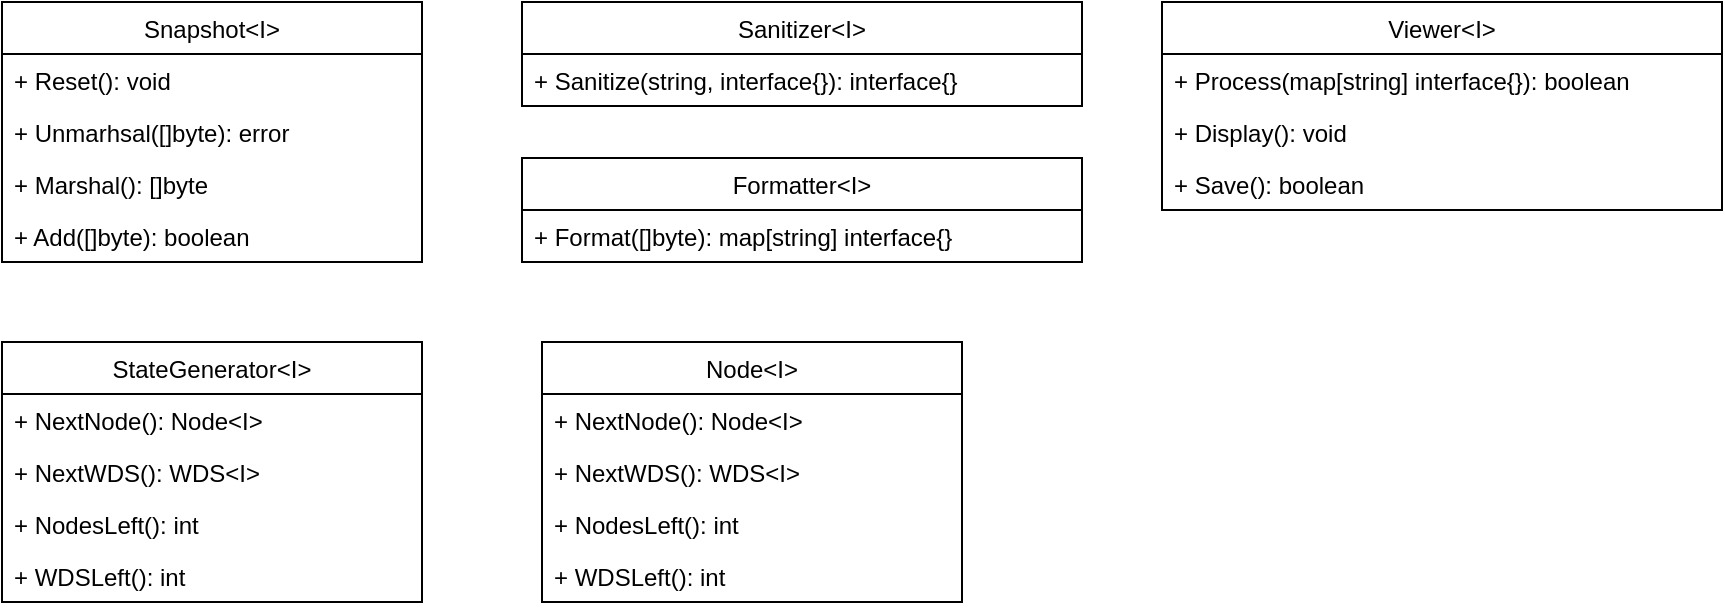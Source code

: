 <mxfile version="12.8.8" type="github">
  <diagram name="Page-1" id="9f46799a-70d6-7492-0946-bef42562c5a5">
    <mxGraphModel dx="1422" dy="771" grid="1" gridSize="10" guides="1" tooltips="1" connect="1" arrows="1" fold="1" page="1" pageScale="1" pageWidth="1100" pageHeight="850" background="#ffffff" math="0" shadow="0">
      <root>
        <mxCell id="0" />
        <mxCell id="1" parent="0" />
        <mxCell id="2IR7Bkg2tbde0Om3c2JG-1" value="Snapshot&lt;I&gt;" style="swimlane;fontStyle=0;childLayout=stackLayout;horizontal=1;startSize=26;fillColor=none;horizontalStack=0;resizeParent=1;resizeParentMax=0;resizeLast=0;collapsible=1;marginBottom=0;" vertex="1" parent="1">
          <mxGeometry x="80" y="30" width="210" height="130" as="geometry" />
        </mxCell>
        <mxCell id="2IR7Bkg2tbde0Om3c2JG-2" value="+ Reset(): void" style="text;strokeColor=none;fillColor=none;align=left;verticalAlign=top;spacingLeft=4;spacingRight=4;overflow=hidden;rotatable=0;points=[[0,0.5],[1,0.5]];portConstraint=eastwest;" vertex="1" parent="2IR7Bkg2tbde0Om3c2JG-1">
          <mxGeometry y="26" width="210" height="26" as="geometry" />
        </mxCell>
        <mxCell id="2IR7Bkg2tbde0Om3c2JG-3" value="+ Unmarhsal([]byte): error" style="text;strokeColor=none;fillColor=none;align=left;verticalAlign=top;spacingLeft=4;spacingRight=4;overflow=hidden;rotatable=0;points=[[0,0.5],[1,0.5]];portConstraint=eastwest;" vertex="1" parent="2IR7Bkg2tbde0Om3c2JG-1">
          <mxGeometry y="52" width="210" height="26" as="geometry" />
        </mxCell>
        <mxCell id="2IR7Bkg2tbde0Om3c2JG-4" value="+ Marshal(): []byte&#xa;" style="text;strokeColor=none;fillColor=none;align=left;verticalAlign=top;spacingLeft=4;spacingRight=4;overflow=hidden;rotatable=0;points=[[0,0.5],[1,0.5]];portConstraint=eastwest;" vertex="1" parent="2IR7Bkg2tbde0Om3c2JG-1">
          <mxGeometry y="78" width="210" height="26" as="geometry" />
        </mxCell>
        <mxCell id="2IR7Bkg2tbde0Om3c2JG-10" value="+ Add([]byte): boolean" style="text;strokeColor=none;fillColor=none;align=left;verticalAlign=top;spacingLeft=4;spacingRight=4;overflow=hidden;rotatable=0;points=[[0,0.5],[1,0.5]];portConstraint=eastwest;" vertex="1" parent="2IR7Bkg2tbde0Om3c2JG-1">
          <mxGeometry y="104" width="210" height="26" as="geometry" />
        </mxCell>
        <mxCell id="2IR7Bkg2tbde0Om3c2JG-11" value="Sanitizer&lt;I&gt;" style="swimlane;fontStyle=0;childLayout=stackLayout;horizontal=1;startSize=26;fillColor=none;horizontalStack=0;resizeParent=1;resizeParentMax=0;resizeLast=0;collapsible=1;marginBottom=0;" vertex="1" parent="1">
          <mxGeometry x="340" y="30" width="280" height="52" as="geometry" />
        </mxCell>
        <mxCell id="2IR7Bkg2tbde0Om3c2JG-12" value="+ Sanitize(string, interface{}): interface{}" style="text;strokeColor=none;fillColor=none;align=left;verticalAlign=top;spacingLeft=4;spacingRight=4;overflow=hidden;rotatable=0;points=[[0,0.5],[1,0.5]];portConstraint=eastwest;" vertex="1" parent="2IR7Bkg2tbde0Om3c2JG-11">
          <mxGeometry y="26" width="280" height="26" as="geometry" />
        </mxCell>
        <mxCell id="2IR7Bkg2tbde0Om3c2JG-16" value="StateGenerator&lt;I&gt;" style="swimlane;fontStyle=0;childLayout=stackLayout;horizontal=1;startSize=26;fillColor=none;horizontalStack=0;resizeParent=1;resizeParentMax=0;resizeLast=0;collapsible=1;marginBottom=0;" vertex="1" parent="1">
          <mxGeometry x="80" y="200" width="210" height="130" as="geometry" />
        </mxCell>
        <mxCell id="2IR7Bkg2tbde0Om3c2JG-17" value="+ NextNode(): Node&lt;I&gt;" style="text;strokeColor=none;fillColor=none;align=left;verticalAlign=top;spacingLeft=4;spacingRight=4;overflow=hidden;rotatable=0;points=[[0,0.5],[1,0.5]];portConstraint=eastwest;" vertex="1" parent="2IR7Bkg2tbde0Om3c2JG-16">
          <mxGeometry y="26" width="210" height="26" as="geometry" />
        </mxCell>
        <mxCell id="2IR7Bkg2tbde0Om3c2JG-18" value="+ NextWDS(): WDS&lt;I&gt;" style="text;strokeColor=none;fillColor=none;align=left;verticalAlign=top;spacingLeft=4;spacingRight=4;overflow=hidden;rotatable=0;points=[[0,0.5],[1,0.5]];portConstraint=eastwest;" vertex="1" parent="2IR7Bkg2tbde0Om3c2JG-16">
          <mxGeometry y="52" width="210" height="26" as="geometry" />
        </mxCell>
        <mxCell id="2IR7Bkg2tbde0Om3c2JG-19" value="+ NodesLeft(): int" style="text;strokeColor=none;fillColor=none;align=left;verticalAlign=top;spacingLeft=4;spacingRight=4;overflow=hidden;rotatable=0;points=[[0,0.5],[1,0.5]];portConstraint=eastwest;" vertex="1" parent="2IR7Bkg2tbde0Om3c2JG-16">
          <mxGeometry y="78" width="210" height="26" as="geometry" />
        </mxCell>
        <mxCell id="2IR7Bkg2tbde0Om3c2JG-20" value="+ WDSLeft(): int" style="text;strokeColor=none;fillColor=none;align=left;verticalAlign=top;spacingLeft=4;spacingRight=4;overflow=hidden;rotatable=0;points=[[0,0.5],[1,0.5]];portConstraint=eastwest;" vertex="1" parent="2IR7Bkg2tbde0Om3c2JG-16">
          <mxGeometry y="104" width="210" height="26" as="geometry" />
        </mxCell>
        <mxCell id="2IR7Bkg2tbde0Om3c2JG-21" value="Formatter&lt;I&gt;" style="swimlane;fontStyle=0;childLayout=stackLayout;horizontal=1;startSize=26;fillColor=none;horizontalStack=0;resizeParent=1;resizeParentMax=0;resizeLast=0;collapsible=1;marginBottom=0;" vertex="1" parent="1">
          <mxGeometry x="340" y="108" width="280" height="52" as="geometry" />
        </mxCell>
        <mxCell id="2IR7Bkg2tbde0Om3c2JG-22" value="+ Format([]byte): map[string] interface{}" style="text;strokeColor=none;fillColor=none;align=left;verticalAlign=top;spacingLeft=4;spacingRight=4;overflow=hidden;rotatable=0;points=[[0,0.5],[1,0.5]];portConstraint=eastwest;" vertex="1" parent="2IR7Bkg2tbde0Om3c2JG-21">
          <mxGeometry y="26" width="280" height="26" as="geometry" />
        </mxCell>
        <mxCell id="2IR7Bkg2tbde0Om3c2JG-23" value="Viewer&lt;I&gt;" style="swimlane;fontStyle=0;childLayout=stackLayout;horizontal=1;startSize=26;fillColor=none;horizontalStack=0;resizeParent=1;resizeParentMax=0;resizeLast=0;collapsible=1;marginBottom=0;" vertex="1" parent="1">
          <mxGeometry x="660" y="30" width="280" height="104" as="geometry" />
        </mxCell>
        <mxCell id="2IR7Bkg2tbde0Om3c2JG-24" value="+ Process(map[string] interface{}): boolean" style="text;strokeColor=none;fillColor=none;align=left;verticalAlign=top;spacingLeft=4;spacingRight=4;overflow=hidden;rotatable=0;points=[[0,0.5],[1,0.5]];portConstraint=eastwest;" vertex="1" parent="2IR7Bkg2tbde0Om3c2JG-23">
          <mxGeometry y="26" width="280" height="26" as="geometry" />
        </mxCell>
        <mxCell id="2IR7Bkg2tbde0Om3c2JG-25" value="+ Display(): void" style="text;strokeColor=none;fillColor=none;align=left;verticalAlign=top;spacingLeft=4;spacingRight=4;overflow=hidden;rotatable=0;points=[[0,0.5],[1,0.5]];portConstraint=eastwest;" vertex="1" parent="2IR7Bkg2tbde0Om3c2JG-23">
          <mxGeometry y="52" width="280" height="26" as="geometry" />
        </mxCell>
        <mxCell id="2IR7Bkg2tbde0Om3c2JG-26" value="+ Save(): boolean&#xa;" style="text;strokeColor=none;fillColor=none;align=left;verticalAlign=top;spacingLeft=4;spacingRight=4;overflow=hidden;rotatable=0;points=[[0,0.5],[1,0.5]];portConstraint=eastwest;" vertex="1" parent="2IR7Bkg2tbde0Om3c2JG-23">
          <mxGeometry y="78" width="280" height="26" as="geometry" />
        </mxCell>
        <mxCell id="2IR7Bkg2tbde0Om3c2JG-28" value="Node&lt;I&gt;" style="swimlane;fontStyle=0;childLayout=stackLayout;horizontal=1;startSize=26;fillColor=none;horizontalStack=0;resizeParent=1;resizeParentMax=0;resizeLast=0;collapsible=1;marginBottom=0;" vertex="1" parent="1">
          <mxGeometry x="350" y="200" width="210" height="130" as="geometry" />
        </mxCell>
        <mxCell id="2IR7Bkg2tbde0Om3c2JG-29" value="+ NextNode(): Node&lt;I&gt;" style="text;strokeColor=none;fillColor=none;align=left;verticalAlign=top;spacingLeft=4;spacingRight=4;overflow=hidden;rotatable=0;points=[[0,0.5],[1,0.5]];portConstraint=eastwest;" vertex="1" parent="2IR7Bkg2tbde0Om3c2JG-28">
          <mxGeometry y="26" width="210" height="26" as="geometry" />
        </mxCell>
        <mxCell id="2IR7Bkg2tbde0Om3c2JG-30" value="+ NextWDS(): WDS&lt;I&gt;" style="text;strokeColor=none;fillColor=none;align=left;verticalAlign=top;spacingLeft=4;spacingRight=4;overflow=hidden;rotatable=0;points=[[0,0.5],[1,0.5]];portConstraint=eastwest;" vertex="1" parent="2IR7Bkg2tbde0Om3c2JG-28">
          <mxGeometry y="52" width="210" height="26" as="geometry" />
        </mxCell>
        <mxCell id="2IR7Bkg2tbde0Om3c2JG-31" value="+ NodesLeft(): int" style="text;strokeColor=none;fillColor=none;align=left;verticalAlign=top;spacingLeft=4;spacingRight=4;overflow=hidden;rotatable=0;points=[[0,0.5],[1,0.5]];portConstraint=eastwest;" vertex="1" parent="2IR7Bkg2tbde0Om3c2JG-28">
          <mxGeometry y="78" width="210" height="26" as="geometry" />
        </mxCell>
        <mxCell id="2IR7Bkg2tbde0Om3c2JG-32" value="+ WDSLeft(): int" style="text;strokeColor=none;fillColor=none;align=left;verticalAlign=top;spacingLeft=4;spacingRight=4;overflow=hidden;rotatable=0;points=[[0,0.5],[1,0.5]];portConstraint=eastwest;" vertex="1" parent="2IR7Bkg2tbde0Om3c2JG-28">
          <mxGeometry y="104" width="210" height="26" as="geometry" />
        </mxCell>
      </root>
    </mxGraphModel>
  </diagram>
</mxfile>
